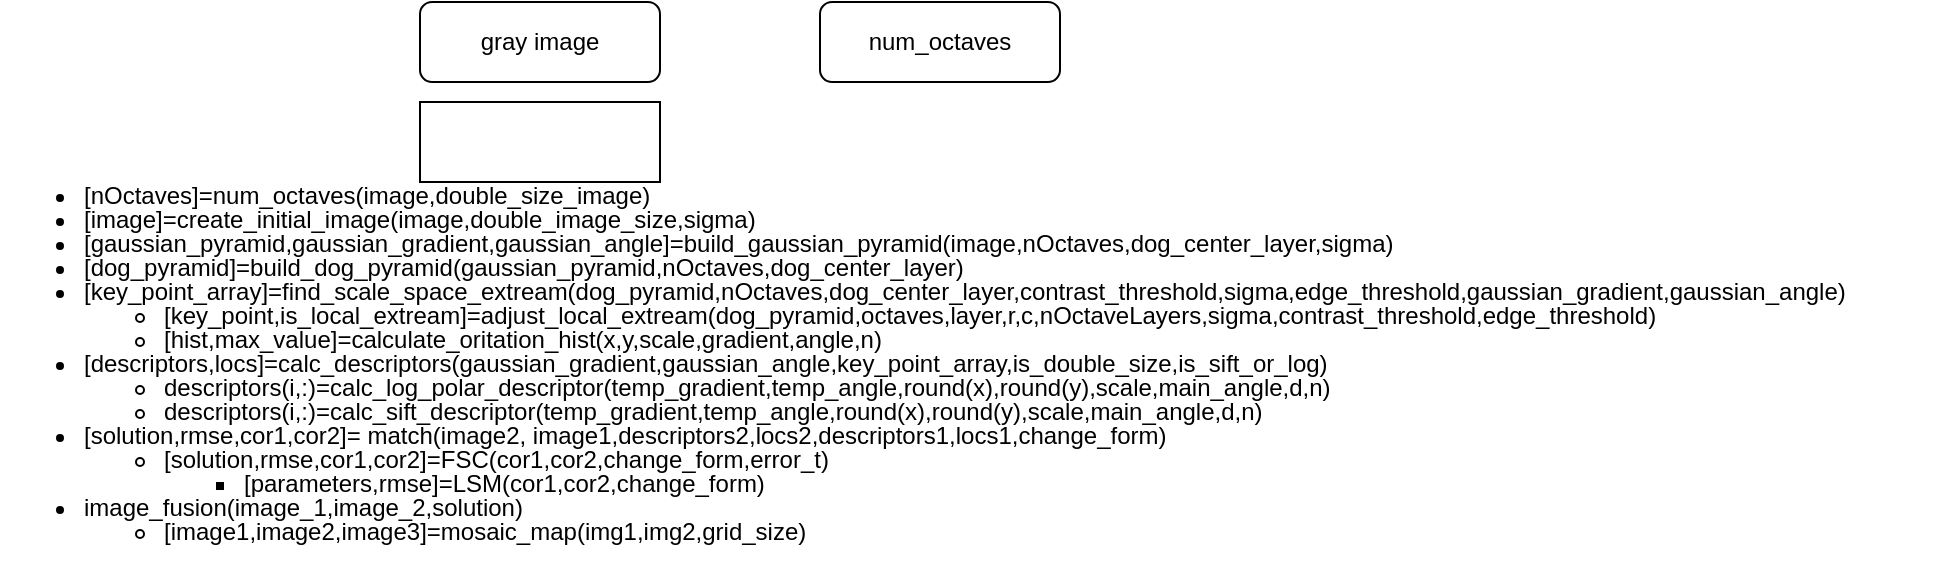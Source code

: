 <mxfile version="24.0.7" type="github">
  <diagram name="第 1 页" id="wE8Msh8U6or0rRmldTZ4">
    <mxGraphModel dx="1891" dy="538" grid="1" gridSize="10" guides="1" tooltips="1" connect="1" arrows="1" fold="1" page="1" pageScale="1" pageWidth="827" pageHeight="1169" math="0" shadow="0">
      <root>
        <mxCell id="0" />
        <mxCell id="1" parent="0" />
        <mxCell id="Of1BTpybml31U4D-7XKG-1" value="gray image" style="rounded=1;whiteSpace=wrap;html=1;" vertex="1" parent="1">
          <mxGeometry x="160" y="80" width="120" height="40" as="geometry" />
        </mxCell>
        <mxCell id="Of1BTpybml31U4D-7XKG-2" value="num_octaves" style="rounded=1;whiteSpace=wrap;html=1;" vertex="1" parent="1">
          <mxGeometry x="360" y="80" width="120" height="40" as="geometry" />
        </mxCell>
        <mxCell id="Of1BTpybml31U4D-7XKG-10" value="" style="rounded=0;whiteSpace=wrap;html=1;" vertex="1" parent="1">
          <mxGeometry x="160" y="130" width="120" height="40" as="geometry" />
        </mxCell>
        <mxCell id="Of1BTpybml31U4D-7XKG-12" value="&lt;ul style=&quot;line-height: 100%;&quot;&gt;&lt;li&gt;[nOctaves]=num_octaves(image,double_size_image)&lt;/li&gt;&lt;li&gt;[image]=create_initial_image(image,double_image_size,sigma)&lt;/li&gt;&lt;li&gt;[gaussian_pyramid,gaussian_gradient,gaussian_angle]=build_gaussian_pyramid(image,nOctaves,dog_center_layer,sigma)&lt;/li&gt;&lt;li&gt;[dog_pyramid]=build_dog_pyramid(gaussian_pyramid,nOctaves,dog_center_layer)&lt;/li&gt;&lt;li&gt;[key_point_array]=find_scale_space_extream(dog_pyramid,nOctaves,dog_center_layer,contrast_threshold,sigma,edge_threshold,gaussian_gradient,gaussian_angle)&lt;/li&gt;&lt;ul&gt;&lt;li&gt;[key_point,is_local_extream]=adjust_local_extream(dog_pyramid,octaves,layer,r,c,nOctaveLayers,sigma,contrast_threshold,edge_threshold)&lt;/li&gt;&lt;li&gt;[hist,max_value]=calculate_oritation_hist(x,y,scale,gradient,angle,n)&lt;/li&gt;&lt;/ul&gt;&lt;li&gt;[descriptors,locs]=calc_descriptors(gaussian_gradient,gaussian_angle,key_point_array,is_double_size,is_sift_or_log)&lt;/li&gt;&lt;ul&gt;&lt;li&gt;descriptors(i,:)=calc_log_polar_descriptor(temp_gradient,temp_angle,round(x),round(y),scale,main_angle,d,n)&lt;/li&gt;&lt;li&gt;descriptors(i,:)=calc_sift_descriptor(temp_gradient,temp_angle,round(x),round(y),scale,main_angle,d,n)&lt;/li&gt;&lt;/ul&gt;&lt;li&gt;[solution,rmse,cor1,cor2]= match(image2, image1,descriptors2,locs2,descriptors1,locs1,change_form)&lt;/li&gt;&lt;ul&gt;&lt;li&gt;[solution,rmse,cor1,cor2]=FSC(cor1,cor2,change_form,error_t)&lt;br&gt;&lt;/li&gt;&lt;ul&gt;&lt;li&gt;[parameters,rmse]=LSM(cor1,cor2,change_form)&lt;br&gt;&lt;/li&gt;&lt;/ul&gt;&lt;/ul&gt;&lt;li&gt;image_fusion(image_1,image_2,solution)&lt;br&gt;&lt;/li&gt;&lt;ul&gt;&lt;li&gt;[image1,image2,image3]=mosaic_map(img1,img2,grid_size)&lt;br&gt;&lt;/li&gt;&lt;/ul&gt;&lt;/ul&gt;" style="text;html=1;align=left;verticalAlign=middle;whiteSpace=wrap;rounded=0;" vertex="1" parent="1">
          <mxGeometry x="-50" y="220" width="970" height="80" as="geometry" />
        </mxCell>
      </root>
    </mxGraphModel>
  </diagram>
</mxfile>
